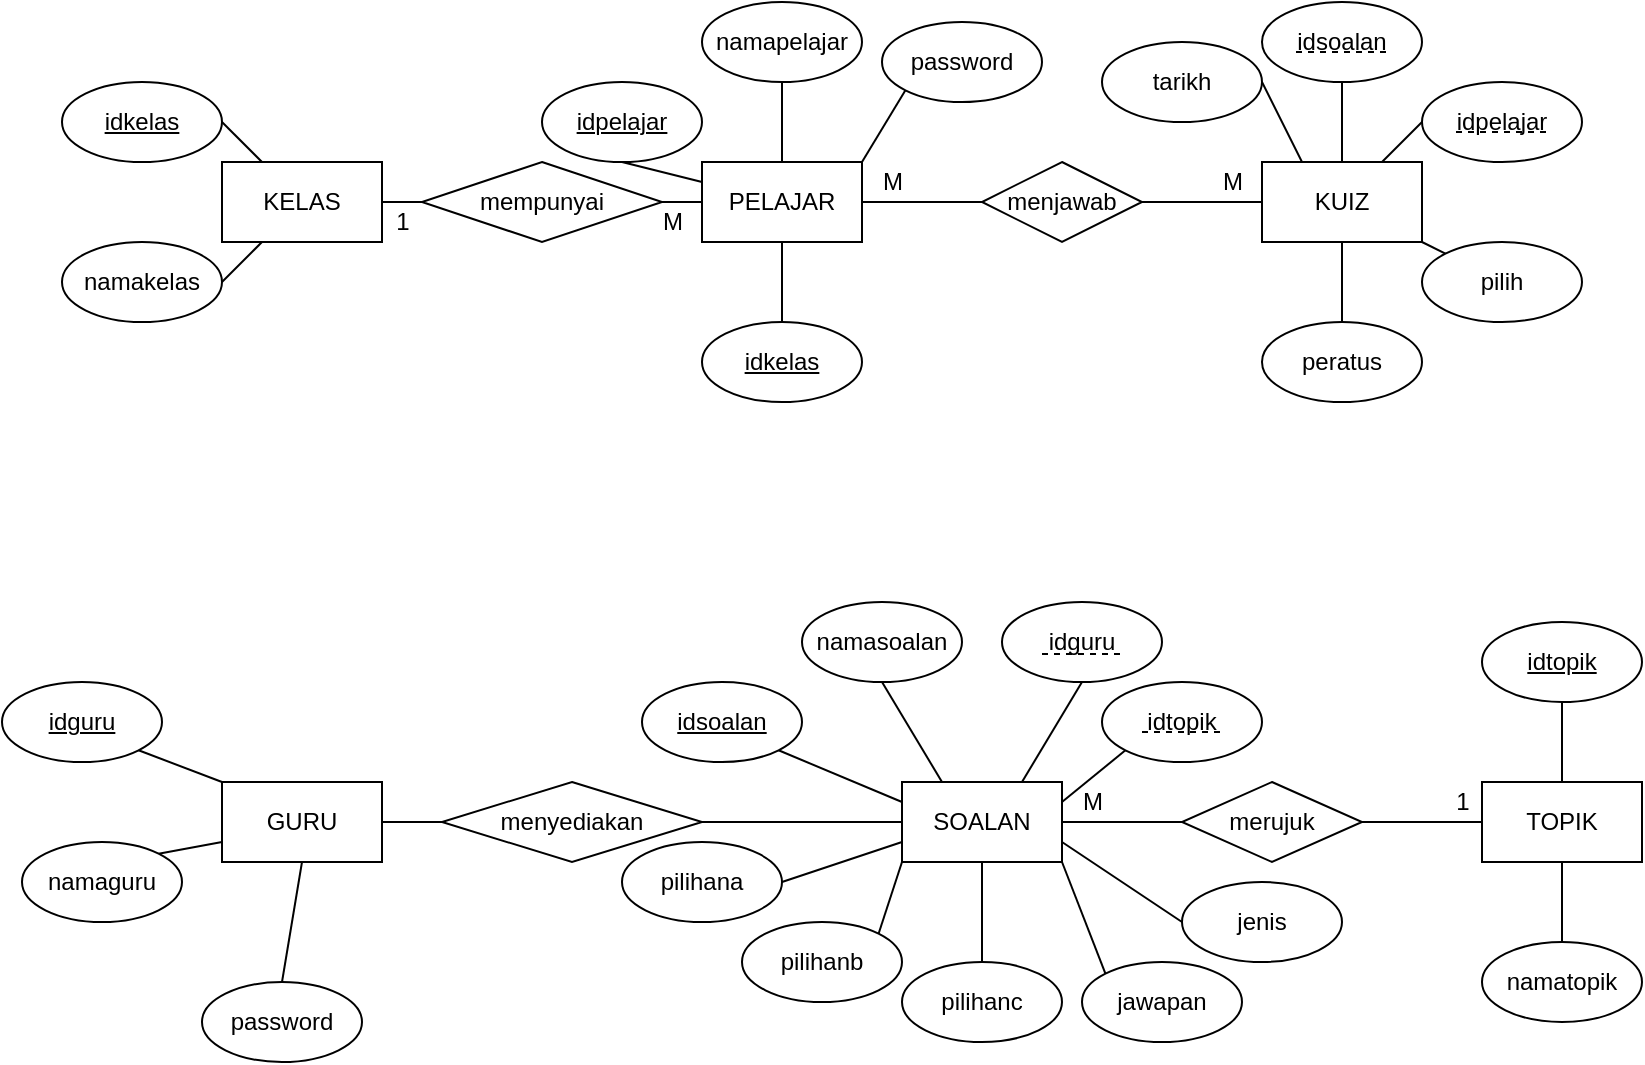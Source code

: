 <mxfile version="15.8.8" type="github">
  <diagram id="ev6TCaumLYetbTBm_4lM" name="Page-1">
    <mxGraphModel dx="868" dy="482" grid="1" gridSize="10" guides="1" tooltips="1" connect="1" arrows="1" fold="1" page="1" pageScale="1" pageWidth="850" pageHeight="1100" math="0" shadow="0">
      <root>
        <mxCell id="0" />
        <mxCell id="1" parent="0" />
        <mxCell id="LQL8k-GrR-42QwN9D3Ss-1" value="KELAS" style="rounded=0;whiteSpace=wrap;html=1;" vertex="1" parent="1">
          <mxGeometry x="120" y="120" width="80" height="40" as="geometry" />
        </mxCell>
        <mxCell id="LQL8k-GrR-42QwN9D3Ss-2" value="&lt;u&gt;idkelas&lt;/u&gt;" style="ellipse;whiteSpace=wrap;html=1;" vertex="1" parent="1">
          <mxGeometry x="40" y="80" width="80" height="40" as="geometry" />
        </mxCell>
        <mxCell id="LQL8k-GrR-42QwN9D3Ss-3" value="namakelas" style="ellipse;whiteSpace=wrap;html=1;" vertex="1" parent="1">
          <mxGeometry x="40" y="160" width="80" height="40" as="geometry" />
        </mxCell>
        <mxCell id="LQL8k-GrR-42QwN9D3Ss-4" value="" style="endArrow=none;html=1;rounded=0;entryX=1;entryY=0.5;entryDx=0;entryDy=0;exitX=0.25;exitY=0;exitDx=0;exitDy=0;" edge="1" parent="1" source="LQL8k-GrR-42QwN9D3Ss-1" target="LQL8k-GrR-42QwN9D3Ss-2">
          <mxGeometry width="50" height="50" relative="1" as="geometry">
            <mxPoint x="360" y="280" as="sourcePoint" />
            <mxPoint x="410" y="230" as="targetPoint" />
          </mxGeometry>
        </mxCell>
        <mxCell id="LQL8k-GrR-42QwN9D3Ss-5" value="" style="endArrow=none;html=1;rounded=0;entryX=0.25;entryY=1;entryDx=0;entryDy=0;exitX=1;exitY=0.5;exitDx=0;exitDy=0;" edge="1" parent="1" source="LQL8k-GrR-42QwN9D3Ss-3" target="LQL8k-GrR-42QwN9D3Ss-1">
          <mxGeometry width="50" height="50" relative="1" as="geometry">
            <mxPoint x="360" y="280" as="sourcePoint" />
            <mxPoint x="410" y="230" as="targetPoint" />
          </mxGeometry>
        </mxCell>
        <mxCell id="LQL8k-GrR-42QwN9D3Ss-6" style="rounded=0;orthogonalLoop=1;jettySize=auto;html=1;exitX=0;exitY=0.75;exitDx=0;exitDy=0;entryX=1;entryY=0;entryDx=0;entryDy=0;endArrow=none;endFill=0;" edge="1" parent="1" source="LQL8k-GrR-42QwN9D3Ss-8" target="LQL8k-GrR-42QwN9D3Ss-11">
          <mxGeometry relative="1" as="geometry" />
        </mxCell>
        <mxCell id="LQL8k-GrR-42QwN9D3Ss-7" style="orthogonalLoop=1;jettySize=auto;html=1;exitX=0.5;exitY=1;exitDx=0;exitDy=0;entryX=0.5;entryY=0;entryDx=0;entryDy=0;endArrow=none;endFill=0;rounded=0;" edge="1" parent="1" source="LQL8k-GrR-42QwN9D3Ss-8" target="LQL8k-GrR-42QwN9D3Ss-12">
          <mxGeometry relative="1" as="geometry" />
        </mxCell>
        <mxCell id="LQL8k-GrR-42QwN9D3Ss-68" style="edgeStyle=none;rounded=0;orthogonalLoop=1;jettySize=auto;html=1;exitX=1;exitY=0.5;exitDx=0;exitDy=0;entryX=0;entryY=0.5;entryDx=0;entryDy=0;endArrow=none;endFill=0;" edge="1" parent="1" source="LQL8k-GrR-42QwN9D3Ss-8" target="LQL8k-GrR-42QwN9D3Ss-66">
          <mxGeometry relative="1" as="geometry" />
        </mxCell>
        <mxCell id="LQL8k-GrR-42QwN9D3Ss-8" value="GURU" style="rounded=0;whiteSpace=wrap;html=1;" vertex="1" parent="1">
          <mxGeometry x="120" y="430" width="80" height="40" as="geometry" />
        </mxCell>
        <mxCell id="LQL8k-GrR-42QwN9D3Ss-9" value="&lt;u&gt;idguru&lt;/u&gt;" style="ellipse;whiteSpace=wrap;html=1;" vertex="1" parent="1">
          <mxGeometry x="10" y="380" width="80" height="40" as="geometry" />
        </mxCell>
        <mxCell id="LQL8k-GrR-42QwN9D3Ss-10" value="" style="endArrow=none;html=1;rounded=0;entryX=0;entryY=0;entryDx=0;entryDy=0;exitX=1;exitY=1;exitDx=0;exitDy=0;" edge="1" parent="1" source="LQL8k-GrR-42QwN9D3Ss-9" target="LQL8k-GrR-42QwN9D3Ss-8">
          <mxGeometry width="50" height="50" relative="1" as="geometry">
            <mxPoint x="320" y="460" as="sourcePoint" />
            <mxPoint x="370" y="410" as="targetPoint" />
          </mxGeometry>
        </mxCell>
        <mxCell id="LQL8k-GrR-42QwN9D3Ss-11" value="namaguru" style="ellipse;whiteSpace=wrap;html=1;" vertex="1" parent="1">
          <mxGeometry x="20" y="460" width="80" height="40" as="geometry" />
        </mxCell>
        <mxCell id="LQL8k-GrR-42QwN9D3Ss-12" value="password" style="ellipse;whiteSpace=wrap;html=1;" vertex="1" parent="1">
          <mxGeometry x="110" y="530" width="80" height="40" as="geometry" />
        </mxCell>
        <mxCell id="LQL8k-GrR-42QwN9D3Ss-13" style="edgeStyle=orthogonalEdgeStyle;rounded=0;orthogonalLoop=1;jettySize=auto;html=1;exitX=0.5;exitY=0;exitDx=0;exitDy=0;entryX=0.5;entryY=1;entryDx=0;entryDy=0;endArrow=none;endFill=0;" edge="1" parent="1" source="LQL8k-GrR-42QwN9D3Ss-16" target="LQL8k-GrR-42QwN9D3Ss-19">
          <mxGeometry relative="1" as="geometry" />
        </mxCell>
        <mxCell id="LQL8k-GrR-42QwN9D3Ss-14" style="orthogonalLoop=1;jettySize=auto;html=1;exitX=1;exitY=0;exitDx=0;exitDy=0;entryX=0;entryY=1;entryDx=0;entryDy=0;endArrow=none;endFill=0;rounded=0;" edge="1" parent="1" source="LQL8k-GrR-42QwN9D3Ss-16" target="LQL8k-GrR-42QwN9D3Ss-20">
          <mxGeometry relative="1" as="geometry" />
        </mxCell>
        <mxCell id="LQL8k-GrR-42QwN9D3Ss-15" style="edgeStyle=none;rounded=0;orthogonalLoop=1;jettySize=auto;html=1;exitX=0.5;exitY=1;exitDx=0;exitDy=0;entryX=0.5;entryY=0;entryDx=0;entryDy=0;endArrow=none;endFill=0;" edge="1" parent="1" source="LQL8k-GrR-42QwN9D3Ss-16" target="LQL8k-GrR-42QwN9D3Ss-21">
          <mxGeometry relative="1" as="geometry" />
        </mxCell>
        <mxCell id="LQL8k-GrR-42QwN9D3Ss-73" style="edgeStyle=none;rounded=0;orthogonalLoop=1;jettySize=auto;html=1;exitX=0;exitY=0.5;exitDx=0;exitDy=0;entryX=1;entryY=0.5;entryDx=0;entryDy=0;endArrow=none;endFill=0;" edge="1" parent="1" source="LQL8k-GrR-42QwN9D3Ss-16" target="LQL8k-GrR-42QwN9D3Ss-72">
          <mxGeometry relative="1" as="geometry" />
        </mxCell>
        <mxCell id="LQL8k-GrR-42QwN9D3Ss-16" value="PELAJAR" style="rounded=0;whiteSpace=wrap;html=1;" vertex="1" parent="1">
          <mxGeometry x="360" y="120" width="80" height="40" as="geometry" />
        </mxCell>
        <mxCell id="LQL8k-GrR-42QwN9D3Ss-17" value="&lt;u&gt;idpelajar&lt;/u&gt;" style="ellipse;whiteSpace=wrap;html=1;" vertex="1" parent="1">
          <mxGeometry x="280" y="80" width="80" height="40" as="geometry" />
        </mxCell>
        <mxCell id="LQL8k-GrR-42QwN9D3Ss-18" value="" style="endArrow=none;html=1;rounded=0;entryX=0;entryY=0.25;entryDx=0;entryDy=0;exitX=0.5;exitY=1;exitDx=0;exitDy=0;" edge="1" parent="1" source="LQL8k-GrR-42QwN9D3Ss-17" target="LQL8k-GrR-42QwN9D3Ss-16">
          <mxGeometry width="50" height="50" relative="1" as="geometry">
            <mxPoint x="560" y="150" as="sourcePoint" />
            <mxPoint x="610" y="100" as="targetPoint" />
          </mxGeometry>
        </mxCell>
        <mxCell id="LQL8k-GrR-42QwN9D3Ss-19" value="namapelajar" style="ellipse;whiteSpace=wrap;html=1;" vertex="1" parent="1">
          <mxGeometry x="360" y="40" width="80" height="40" as="geometry" />
        </mxCell>
        <mxCell id="LQL8k-GrR-42QwN9D3Ss-20" value="password" style="ellipse;whiteSpace=wrap;html=1;" vertex="1" parent="1">
          <mxGeometry x="450" y="50" width="80" height="40" as="geometry" />
        </mxCell>
        <mxCell id="LQL8k-GrR-42QwN9D3Ss-21" value="&lt;u&gt;idkelas&lt;/u&gt;" style="ellipse;whiteSpace=wrap;html=1;" vertex="1" parent="1">
          <mxGeometry x="360" y="200" width="80" height="40" as="geometry" />
        </mxCell>
        <mxCell id="LQL8k-GrR-42QwN9D3Ss-22" style="edgeStyle=none;rounded=0;orthogonalLoop=1;jettySize=auto;html=1;exitX=0.5;exitY=0;exitDx=0;exitDy=0;entryX=0.5;entryY=1;entryDx=0;entryDy=0;endArrow=none;endFill=0;" edge="1" parent="1" source="LQL8k-GrR-42QwN9D3Ss-27" target="LQL8k-GrR-42QwN9D3Ss-32">
          <mxGeometry relative="1" as="geometry" />
        </mxCell>
        <mxCell id="LQL8k-GrR-42QwN9D3Ss-23" style="edgeStyle=none;rounded=0;orthogonalLoop=1;jettySize=auto;html=1;exitX=0.25;exitY=0;exitDx=0;exitDy=0;entryX=1;entryY=0.5;entryDx=0;entryDy=0;endArrow=none;endFill=0;" edge="1" parent="1" source="LQL8k-GrR-42QwN9D3Ss-27" target="LQL8k-GrR-42QwN9D3Ss-34">
          <mxGeometry relative="1" as="geometry" />
        </mxCell>
        <mxCell id="LQL8k-GrR-42QwN9D3Ss-24" style="edgeStyle=none;rounded=0;orthogonalLoop=1;jettySize=auto;html=1;exitX=0.75;exitY=0;exitDx=0;exitDy=0;entryX=0;entryY=0.5;entryDx=0;entryDy=0;endArrow=none;endFill=0;" edge="1" parent="1" source="LQL8k-GrR-42QwN9D3Ss-27" target="LQL8k-GrR-42QwN9D3Ss-29">
          <mxGeometry relative="1" as="geometry" />
        </mxCell>
        <mxCell id="LQL8k-GrR-42QwN9D3Ss-25" style="edgeStyle=none;rounded=0;orthogonalLoop=1;jettySize=auto;html=1;exitX=1;exitY=1;exitDx=0;exitDy=0;entryX=0;entryY=0;entryDx=0;entryDy=0;endArrow=none;endFill=0;" edge="1" parent="1" source="LQL8k-GrR-42QwN9D3Ss-27" target="LQL8k-GrR-42QwN9D3Ss-35">
          <mxGeometry relative="1" as="geometry" />
        </mxCell>
        <mxCell id="LQL8k-GrR-42QwN9D3Ss-26" style="edgeStyle=none;rounded=0;orthogonalLoop=1;jettySize=auto;html=1;exitX=0.5;exitY=1;exitDx=0;exitDy=0;entryX=0.5;entryY=0;entryDx=0;entryDy=0;endArrow=none;endFill=0;" edge="1" parent="1" source="LQL8k-GrR-42QwN9D3Ss-27" target="LQL8k-GrR-42QwN9D3Ss-36">
          <mxGeometry relative="1" as="geometry" />
        </mxCell>
        <mxCell id="LQL8k-GrR-42QwN9D3Ss-27" value="KUIZ" style="rounded=0;whiteSpace=wrap;html=1;" vertex="1" parent="1">
          <mxGeometry x="640" y="120" width="80" height="40" as="geometry" />
        </mxCell>
        <mxCell id="LQL8k-GrR-42QwN9D3Ss-28" value="" style="group" vertex="1" connectable="0" parent="1">
          <mxGeometry x="720" y="80" width="80" height="40" as="geometry" />
        </mxCell>
        <mxCell id="LQL8k-GrR-42QwN9D3Ss-29" value="&lt;span&gt;idpelajar&lt;/span&gt;" style="ellipse;whiteSpace=wrap;html=1;fixDash=0;fontStyle=0" vertex="1" parent="LQL8k-GrR-42QwN9D3Ss-28">
          <mxGeometry width="80" height="40" as="geometry" />
        </mxCell>
        <mxCell id="LQL8k-GrR-42QwN9D3Ss-30" value="" style="endArrow=none;dashed=1;html=1;rounded=0;" edge="1" parent="LQL8k-GrR-42QwN9D3Ss-28">
          <mxGeometry width="50" height="50" relative="1" as="geometry">
            <mxPoint x="17" y="25.0" as="sourcePoint" />
            <mxPoint x="65" y="25.0" as="targetPoint" />
            <Array as="points" />
          </mxGeometry>
        </mxCell>
        <mxCell id="LQL8k-GrR-42QwN9D3Ss-31" value="" style="group" vertex="1" connectable="0" parent="1">
          <mxGeometry x="640" y="40" width="80" height="40" as="geometry" />
        </mxCell>
        <mxCell id="LQL8k-GrR-42QwN9D3Ss-32" value="&lt;span&gt;idsoalan&lt;/span&gt;" style="ellipse;whiteSpace=wrap;html=1;fixDash=0;fontStyle=0" vertex="1" parent="LQL8k-GrR-42QwN9D3Ss-31">
          <mxGeometry width="80" height="40" as="geometry" />
        </mxCell>
        <mxCell id="LQL8k-GrR-42QwN9D3Ss-33" value="" style="endArrow=none;dashed=1;html=1;rounded=0;" edge="1" parent="LQL8k-GrR-42QwN9D3Ss-31">
          <mxGeometry width="50" height="50" relative="1" as="geometry">
            <mxPoint x="17" y="25.0" as="sourcePoint" />
            <mxPoint x="65" y="25.0" as="targetPoint" />
            <Array as="points" />
          </mxGeometry>
        </mxCell>
        <mxCell id="LQL8k-GrR-42QwN9D3Ss-34" value="tarikh" style="ellipse;whiteSpace=wrap;html=1;" vertex="1" parent="1">
          <mxGeometry x="560" y="60" width="80" height="40" as="geometry" />
        </mxCell>
        <mxCell id="LQL8k-GrR-42QwN9D3Ss-35" value="pilih" style="ellipse;whiteSpace=wrap;html=1;" vertex="1" parent="1">
          <mxGeometry x="720" y="160" width="80" height="40" as="geometry" />
        </mxCell>
        <mxCell id="LQL8k-GrR-42QwN9D3Ss-36" value="peratus" style="ellipse;whiteSpace=wrap;html=1;" vertex="1" parent="1">
          <mxGeometry x="640" y="200" width="80" height="40" as="geometry" />
        </mxCell>
        <mxCell id="LQL8k-GrR-42QwN9D3Ss-57" style="rounded=0;orthogonalLoop=1;jettySize=auto;html=1;exitX=0.75;exitY=0;exitDx=0;exitDy=0;entryX=0.5;entryY=1;entryDx=0;entryDy=0;endArrow=none;endFill=0;" edge="1" parent="1" source="LQL8k-GrR-42QwN9D3Ss-37" target="LQL8k-GrR-42QwN9D3Ss-46">
          <mxGeometry relative="1" as="geometry" />
        </mxCell>
        <mxCell id="LQL8k-GrR-42QwN9D3Ss-58" style="edgeStyle=none;rounded=0;orthogonalLoop=1;jettySize=auto;html=1;exitX=1;exitY=0.25;exitDx=0;exitDy=0;entryX=0;entryY=1;entryDx=0;entryDy=0;endArrow=none;endFill=0;" edge="1" parent="1" source="LQL8k-GrR-42QwN9D3Ss-37" target="LQL8k-GrR-42QwN9D3Ss-40">
          <mxGeometry relative="1" as="geometry" />
        </mxCell>
        <mxCell id="LQL8k-GrR-42QwN9D3Ss-59" style="edgeStyle=none;rounded=0;orthogonalLoop=1;jettySize=auto;html=1;exitX=1;exitY=0.75;exitDx=0;exitDy=0;entryX=0;entryY=0.5;entryDx=0;entryDy=0;endArrow=none;endFill=0;" edge="1" parent="1" source="LQL8k-GrR-42QwN9D3Ss-37" target="LQL8k-GrR-42QwN9D3Ss-41">
          <mxGeometry relative="1" as="geometry" />
        </mxCell>
        <mxCell id="LQL8k-GrR-42QwN9D3Ss-60" style="edgeStyle=none;rounded=0;orthogonalLoop=1;jettySize=auto;html=1;exitX=1;exitY=1;exitDx=0;exitDy=0;entryX=0;entryY=0;entryDx=0;entryDy=0;endArrow=none;endFill=0;" edge="1" parent="1" source="LQL8k-GrR-42QwN9D3Ss-37" target="LQL8k-GrR-42QwN9D3Ss-42">
          <mxGeometry relative="1" as="geometry" />
        </mxCell>
        <mxCell id="LQL8k-GrR-42QwN9D3Ss-61" style="edgeStyle=none;rounded=0;orthogonalLoop=1;jettySize=auto;html=1;exitX=0;exitY=1;exitDx=0;exitDy=0;entryX=1;entryY=0;entryDx=0;entryDy=0;endArrow=none;endFill=0;" edge="1" parent="1" source="LQL8k-GrR-42QwN9D3Ss-37" target="LQL8k-GrR-42QwN9D3Ss-44">
          <mxGeometry relative="1" as="geometry" />
        </mxCell>
        <mxCell id="LQL8k-GrR-42QwN9D3Ss-62" style="edgeStyle=none;rounded=0;orthogonalLoop=1;jettySize=auto;html=1;exitX=0;exitY=0.75;exitDx=0;exitDy=0;entryX=1;entryY=0.5;entryDx=0;entryDy=0;endArrow=none;endFill=0;" edge="1" parent="1" source="LQL8k-GrR-42QwN9D3Ss-37" target="LQL8k-GrR-42QwN9D3Ss-45">
          <mxGeometry relative="1" as="geometry" />
        </mxCell>
        <mxCell id="LQL8k-GrR-42QwN9D3Ss-63" style="edgeStyle=none;rounded=0;orthogonalLoop=1;jettySize=auto;html=1;exitX=0.5;exitY=1;exitDx=0;exitDy=0;entryX=0.5;entryY=0;entryDx=0;entryDy=0;endArrow=none;endFill=0;" edge="1" parent="1" source="LQL8k-GrR-42QwN9D3Ss-37" target="LQL8k-GrR-42QwN9D3Ss-43">
          <mxGeometry relative="1" as="geometry" />
        </mxCell>
        <mxCell id="LQL8k-GrR-42QwN9D3Ss-64" style="edgeStyle=none;rounded=0;orthogonalLoop=1;jettySize=auto;html=1;exitX=0;exitY=0.25;exitDx=0;exitDy=0;entryX=1;entryY=1;entryDx=0;entryDy=0;endArrow=none;endFill=0;" edge="1" parent="1" source="LQL8k-GrR-42QwN9D3Ss-37" target="LQL8k-GrR-42QwN9D3Ss-38">
          <mxGeometry relative="1" as="geometry" />
        </mxCell>
        <mxCell id="LQL8k-GrR-42QwN9D3Ss-65" style="edgeStyle=none;rounded=0;orthogonalLoop=1;jettySize=auto;html=1;exitX=0.25;exitY=0;exitDx=0;exitDy=0;entryX=0.5;entryY=1;entryDx=0;entryDy=0;endArrow=none;endFill=0;" edge="1" parent="1" source="LQL8k-GrR-42QwN9D3Ss-37" target="LQL8k-GrR-42QwN9D3Ss-39">
          <mxGeometry relative="1" as="geometry" />
        </mxCell>
        <mxCell id="LQL8k-GrR-42QwN9D3Ss-80" style="edgeStyle=none;rounded=0;orthogonalLoop=1;jettySize=auto;html=1;exitX=1;exitY=0.5;exitDx=0;exitDy=0;entryX=0;entryY=0.5;entryDx=0;entryDy=0;endArrow=none;endFill=0;" edge="1" parent="1" source="LQL8k-GrR-42QwN9D3Ss-37" target="LQL8k-GrR-42QwN9D3Ss-79">
          <mxGeometry relative="1" as="geometry" />
        </mxCell>
        <mxCell id="LQL8k-GrR-42QwN9D3Ss-37" value="SOALAN" style="rounded=0;whiteSpace=wrap;html=1;" vertex="1" parent="1">
          <mxGeometry x="460" y="430" width="80" height="40" as="geometry" />
        </mxCell>
        <mxCell id="LQL8k-GrR-42QwN9D3Ss-38" value="idsoalan" style="ellipse;whiteSpace=wrap;html=1;fontStyle=4" vertex="1" parent="1">
          <mxGeometry x="330" y="380" width="80" height="40" as="geometry" />
        </mxCell>
        <mxCell id="LQL8k-GrR-42QwN9D3Ss-39" value="namasoalan" style="ellipse;whiteSpace=wrap;html=1;" vertex="1" parent="1">
          <mxGeometry x="410" y="340" width="80" height="40" as="geometry" />
        </mxCell>
        <mxCell id="LQL8k-GrR-42QwN9D3Ss-41" value="jenis" style="ellipse;whiteSpace=wrap;html=1;" vertex="1" parent="1">
          <mxGeometry x="600" y="480" width="80" height="40" as="geometry" />
        </mxCell>
        <mxCell id="LQL8k-GrR-42QwN9D3Ss-42" value="jawapan" style="ellipse;whiteSpace=wrap;html=1;" vertex="1" parent="1">
          <mxGeometry x="550" y="520" width="80" height="40" as="geometry" />
        </mxCell>
        <mxCell id="LQL8k-GrR-42QwN9D3Ss-43" value="pilihanc" style="ellipse;whiteSpace=wrap;html=1;" vertex="1" parent="1">
          <mxGeometry x="460" y="520" width="80" height="40" as="geometry" />
        </mxCell>
        <mxCell id="LQL8k-GrR-42QwN9D3Ss-44" value="pilihanb" style="ellipse;whiteSpace=wrap;html=1;" vertex="1" parent="1">
          <mxGeometry x="380" y="500" width="80" height="40" as="geometry" />
        </mxCell>
        <mxCell id="LQL8k-GrR-42QwN9D3Ss-45" value="pilihana" style="ellipse;whiteSpace=wrap;html=1;" vertex="1" parent="1">
          <mxGeometry x="320" y="460" width="80" height="40" as="geometry" />
        </mxCell>
        <mxCell id="LQL8k-GrR-42QwN9D3Ss-49" style="edgeStyle=none;rounded=0;orthogonalLoop=1;jettySize=auto;html=1;exitX=0.5;exitY=0;exitDx=0;exitDy=0;entryX=0.5;entryY=1;entryDx=0;entryDy=0;endArrow=none;endFill=0;" edge="1" parent="1" source="LQL8k-GrR-42QwN9D3Ss-51" target="LQL8k-GrR-42QwN9D3Ss-52">
          <mxGeometry relative="1" as="geometry" />
        </mxCell>
        <mxCell id="LQL8k-GrR-42QwN9D3Ss-50" style="edgeStyle=none;rounded=0;orthogonalLoop=1;jettySize=auto;html=1;exitX=0.5;exitY=1;exitDx=0;exitDy=0;entryX=0.5;entryY=0;entryDx=0;entryDy=0;endArrow=none;endFill=0;" edge="1" parent="1" source="LQL8k-GrR-42QwN9D3Ss-51" target="LQL8k-GrR-42QwN9D3Ss-53">
          <mxGeometry relative="1" as="geometry" />
        </mxCell>
        <mxCell id="LQL8k-GrR-42QwN9D3Ss-51" value="TOPIK" style="rounded=0;whiteSpace=wrap;html=1;" vertex="1" parent="1">
          <mxGeometry x="750" y="430" width="80" height="40" as="geometry" />
        </mxCell>
        <mxCell id="LQL8k-GrR-42QwN9D3Ss-52" value="idtopik" style="ellipse;whiteSpace=wrap;html=1;fontStyle=4" vertex="1" parent="1">
          <mxGeometry x="750" y="350" width="80" height="40" as="geometry" />
        </mxCell>
        <mxCell id="LQL8k-GrR-42QwN9D3Ss-53" value="namatopik" style="ellipse;whiteSpace=wrap;html=1;" vertex="1" parent="1">
          <mxGeometry x="750" y="510" width="80" height="40" as="geometry" />
        </mxCell>
        <mxCell id="LQL8k-GrR-42QwN9D3Ss-55" value="" style="group" vertex="1" connectable="0" parent="1">
          <mxGeometry x="560" y="380" width="80" height="40" as="geometry" />
        </mxCell>
        <mxCell id="LQL8k-GrR-42QwN9D3Ss-40" value="idtopik" style="ellipse;whiteSpace=wrap;html=1;" vertex="1" parent="LQL8k-GrR-42QwN9D3Ss-55">
          <mxGeometry width="80" height="40" as="geometry" />
        </mxCell>
        <mxCell id="LQL8k-GrR-42QwN9D3Ss-48" value="" style="endArrow=none;dashed=1;html=1;rounded=0;" edge="1" parent="LQL8k-GrR-42QwN9D3Ss-55">
          <mxGeometry width="50" height="50" relative="1" as="geometry">
            <mxPoint x="20" y="25" as="sourcePoint" />
            <mxPoint x="60" y="25" as="targetPoint" />
            <Array as="points" />
          </mxGeometry>
        </mxCell>
        <mxCell id="LQL8k-GrR-42QwN9D3Ss-56" value="" style="group" vertex="1" connectable="0" parent="1">
          <mxGeometry x="510" y="340" width="80" height="40" as="geometry" />
        </mxCell>
        <mxCell id="LQL8k-GrR-42QwN9D3Ss-46" value="idguru" style="ellipse;whiteSpace=wrap;html=1;" vertex="1" parent="LQL8k-GrR-42QwN9D3Ss-56">
          <mxGeometry width="80" height="40" as="geometry" />
        </mxCell>
        <mxCell id="LQL8k-GrR-42QwN9D3Ss-47" value="" style="endArrow=none;dashed=1;html=1;rounded=0;" edge="1" parent="LQL8k-GrR-42QwN9D3Ss-56">
          <mxGeometry width="50" height="50" relative="1" as="geometry">
            <mxPoint x="20" y="26" as="sourcePoint" />
            <mxPoint x="60" y="26" as="targetPoint" />
            <Array as="points" />
          </mxGeometry>
        </mxCell>
        <mxCell id="LQL8k-GrR-42QwN9D3Ss-70" style="edgeStyle=none;rounded=0;orthogonalLoop=1;jettySize=auto;html=1;exitX=1;exitY=0.5;exitDx=0;exitDy=0;entryX=0;entryY=0.5;entryDx=0;entryDy=0;endArrow=none;endFill=0;" edge="1" parent="1" source="LQL8k-GrR-42QwN9D3Ss-66" target="LQL8k-GrR-42QwN9D3Ss-37">
          <mxGeometry relative="1" as="geometry" />
        </mxCell>
        <mxCell id="LQL8k-GrR-42QwN9D3Ss-66" value="menyediakan" style="rhombus;whiteSpace=wrap;html=1;" vertex="1" parent="1">
          <mxGeometry x="230" y="430" width="130" height="40" as="geometry" />
        </mxCell>
        <mxCell id="LQL8k-GrR-42QwN9D3Ss-74" style="edgeStyle=none;rounded=0;orthogonalLoop=1;jettySize=auto;html=1;exitX=0;exitY=0.5;exitDx=0;exitDy=0;entryX=1;entryY=0.5;entryDx=0;entryDy=0;endArrow=none;endFill=0;" edge="1" parent="1" source="LQL8k-GrR-42QwN9D3Ss-72" target="LQL8k-GrR-42QwN9D3Ss-1">
          <mxGeometry relative="1" as="geometry" />
        </mxCell>
        <mxCell id="LQL8k-GrR-42QwN9D3Ss-72" value="mempunyai" style="rhombus;whiteSpace=wrap;html=1;" vertex="1" parent="1">
          <mxGeometry x="220" y="120" width="120" height="40" as="geometry" />
        </mxCell>
        <mxCell id="LQL8k-GrR-42QwN9D3Ss-75" value="1" style="text;html=1;align=center;verticalAlign=middle;resizable=0;points=[];autosize=1;strokeColor=none;fillColor=none;" vertex="1" parent="1">
          <mxGeometry x="200" y="140" width="20" height="20" as="geometry" />
        </mxCell>
        <mxCell id="LQL8k-GrR-42QwN9D3Ss-76" value="M" style="text;html=1;align=center;verticalAlign=middle;resizable=0;points=[];autosize=1;strokeColor=none;fillColor=none;" vertex="1" parent="1">
          <mxGeometry x="330" y="140" width="30" height="20" as="geometry" />
        </mxCell>
        <mxCell id="LQL8k-GrR-42QwN9D3Ss-81" style="edgeStyle=none;rounded=0;orthogonalLoop=1;jettySize=auto;html=1;exitX=1;exitY=0.5;exitDx=0;exitDy=0;entryX=0;entryY=0.5;entryDx=0;entryDy=0;endArrow=none;endFill=0;" edge="1" parent="1" source="LQL8k-GrR-42QwN9D3Ss-79" target="LQL8k-GrR-42QwN9D3Ss-51">
          <mxGeometry relative="1" as="geometry" />
        </mxCell>
        <mxCell id="LQL8k-GrR-42QwN9D3Ss-79" value="merujuk" style="rhombus;whiteSpace=wrap;html=1;" vertex="1" parent="1">
          <mxGeometry x="600" y="430" width="90" height="40" as="geometry" />
        </mxCell>
        <mxCell id="LQL8k-GrR-42QwN9D3Ss-82" value="1" style="text;html=1;align=center;verticalAlign=middle;resizable=0;points=[];autosize=1;strokeColor=none;fillColor=none;" vertex="1" parent="1">
          <mxGeometry x="730" y="430" width="20" height="20" as="geometry" />
        </mxCell>
        <mxCell id="LQL8k-GrR-42QwN9D3Ss-83" value="M" style="text;html=1;align=center;verticalAlign=middle;resizable=0;points=[];autosize=1;strokeColor=none;fillColor=none;" vertex="1" parent="1">
          <mxGeometry x="540" y="430" width="30" height="20" as="geometry" />
        </mxCell>
        <mxCell id="LQL8k-GrR-42QwN9D3Ss-87" style="edgeStyle=none;rounded=0;orthogonalLoop=1;jettySize=auto;html=1;exitX=0;exitY=0.5;exitDx=0;exitDy=0;entryX=1;entryY=0.5;entryDx=0;entryDy=0;endArrow=none;endFill=0;" edge="1" parent="1" source="LQL8k-GrR-42QwN9D3Ss-86" target="LQL8k-GrR-42QwN9D3Ss-16">
          <mxGeometry relative="1" as="geometry" />
        </mxCell>
        <mxCell id="LQL8k-GrR-42QwN9D3Ss-88" style="edgeStyle=none;rounded=0;orthogonalLoop=1;jettySize=auto;html=1;exitX=1;exitY=0.5;exitDx=0;exitDy=0;entryX=0;entryY=0.5;entryDx=0;entryDy=0;endArrow=none;endFill=0;" edge="1" parent="1" source="LQL8k-GrR-42QwN9D3Ss-86" target="LQL8k-GrR-42QwN9D3Ss-27">
          <mxGeometry relative="1" as="geometry" />
        </mxCell>
        <mxCell id="LQL8k-GrR-42QwN9D3Ss-86" value="menjawab" style="rhombus;whiteSpace=wrap;html=1;" vertex="1" parent="1">
          <mxGeometry x="500" y="120" width="80" height="40" as="geometry" />
        </mxCell>
        <mxCell id="LQL8k-GrR-42QwN9D3Ss-89" value="M" style="text;html=1;align=center;verticalAlign=middle;resizable=0;points=[];autosize=1;strokeColor=none;fillColor=none;" vertex="1" parent="1">
          <mxGeometry x="440" y="120" width="30" height="20" as="geometry" />
        </mxCell>
        <mxCell id="LQL8k-GrR-42QwN9D3Ss-93" value="M" style="text;html=1;align=center;verticalAlign=middle;resizable=0;points=[];autosize=1;strokeColor=none;fillColor=none;" vertex="1" parent="1">
          <mxGeometry x="610" y="120" width="30" height="20" as="geometry" />
        </mxCell>
      </root>
    </mxGraphModel>
  </diagram>
</mxfile>
